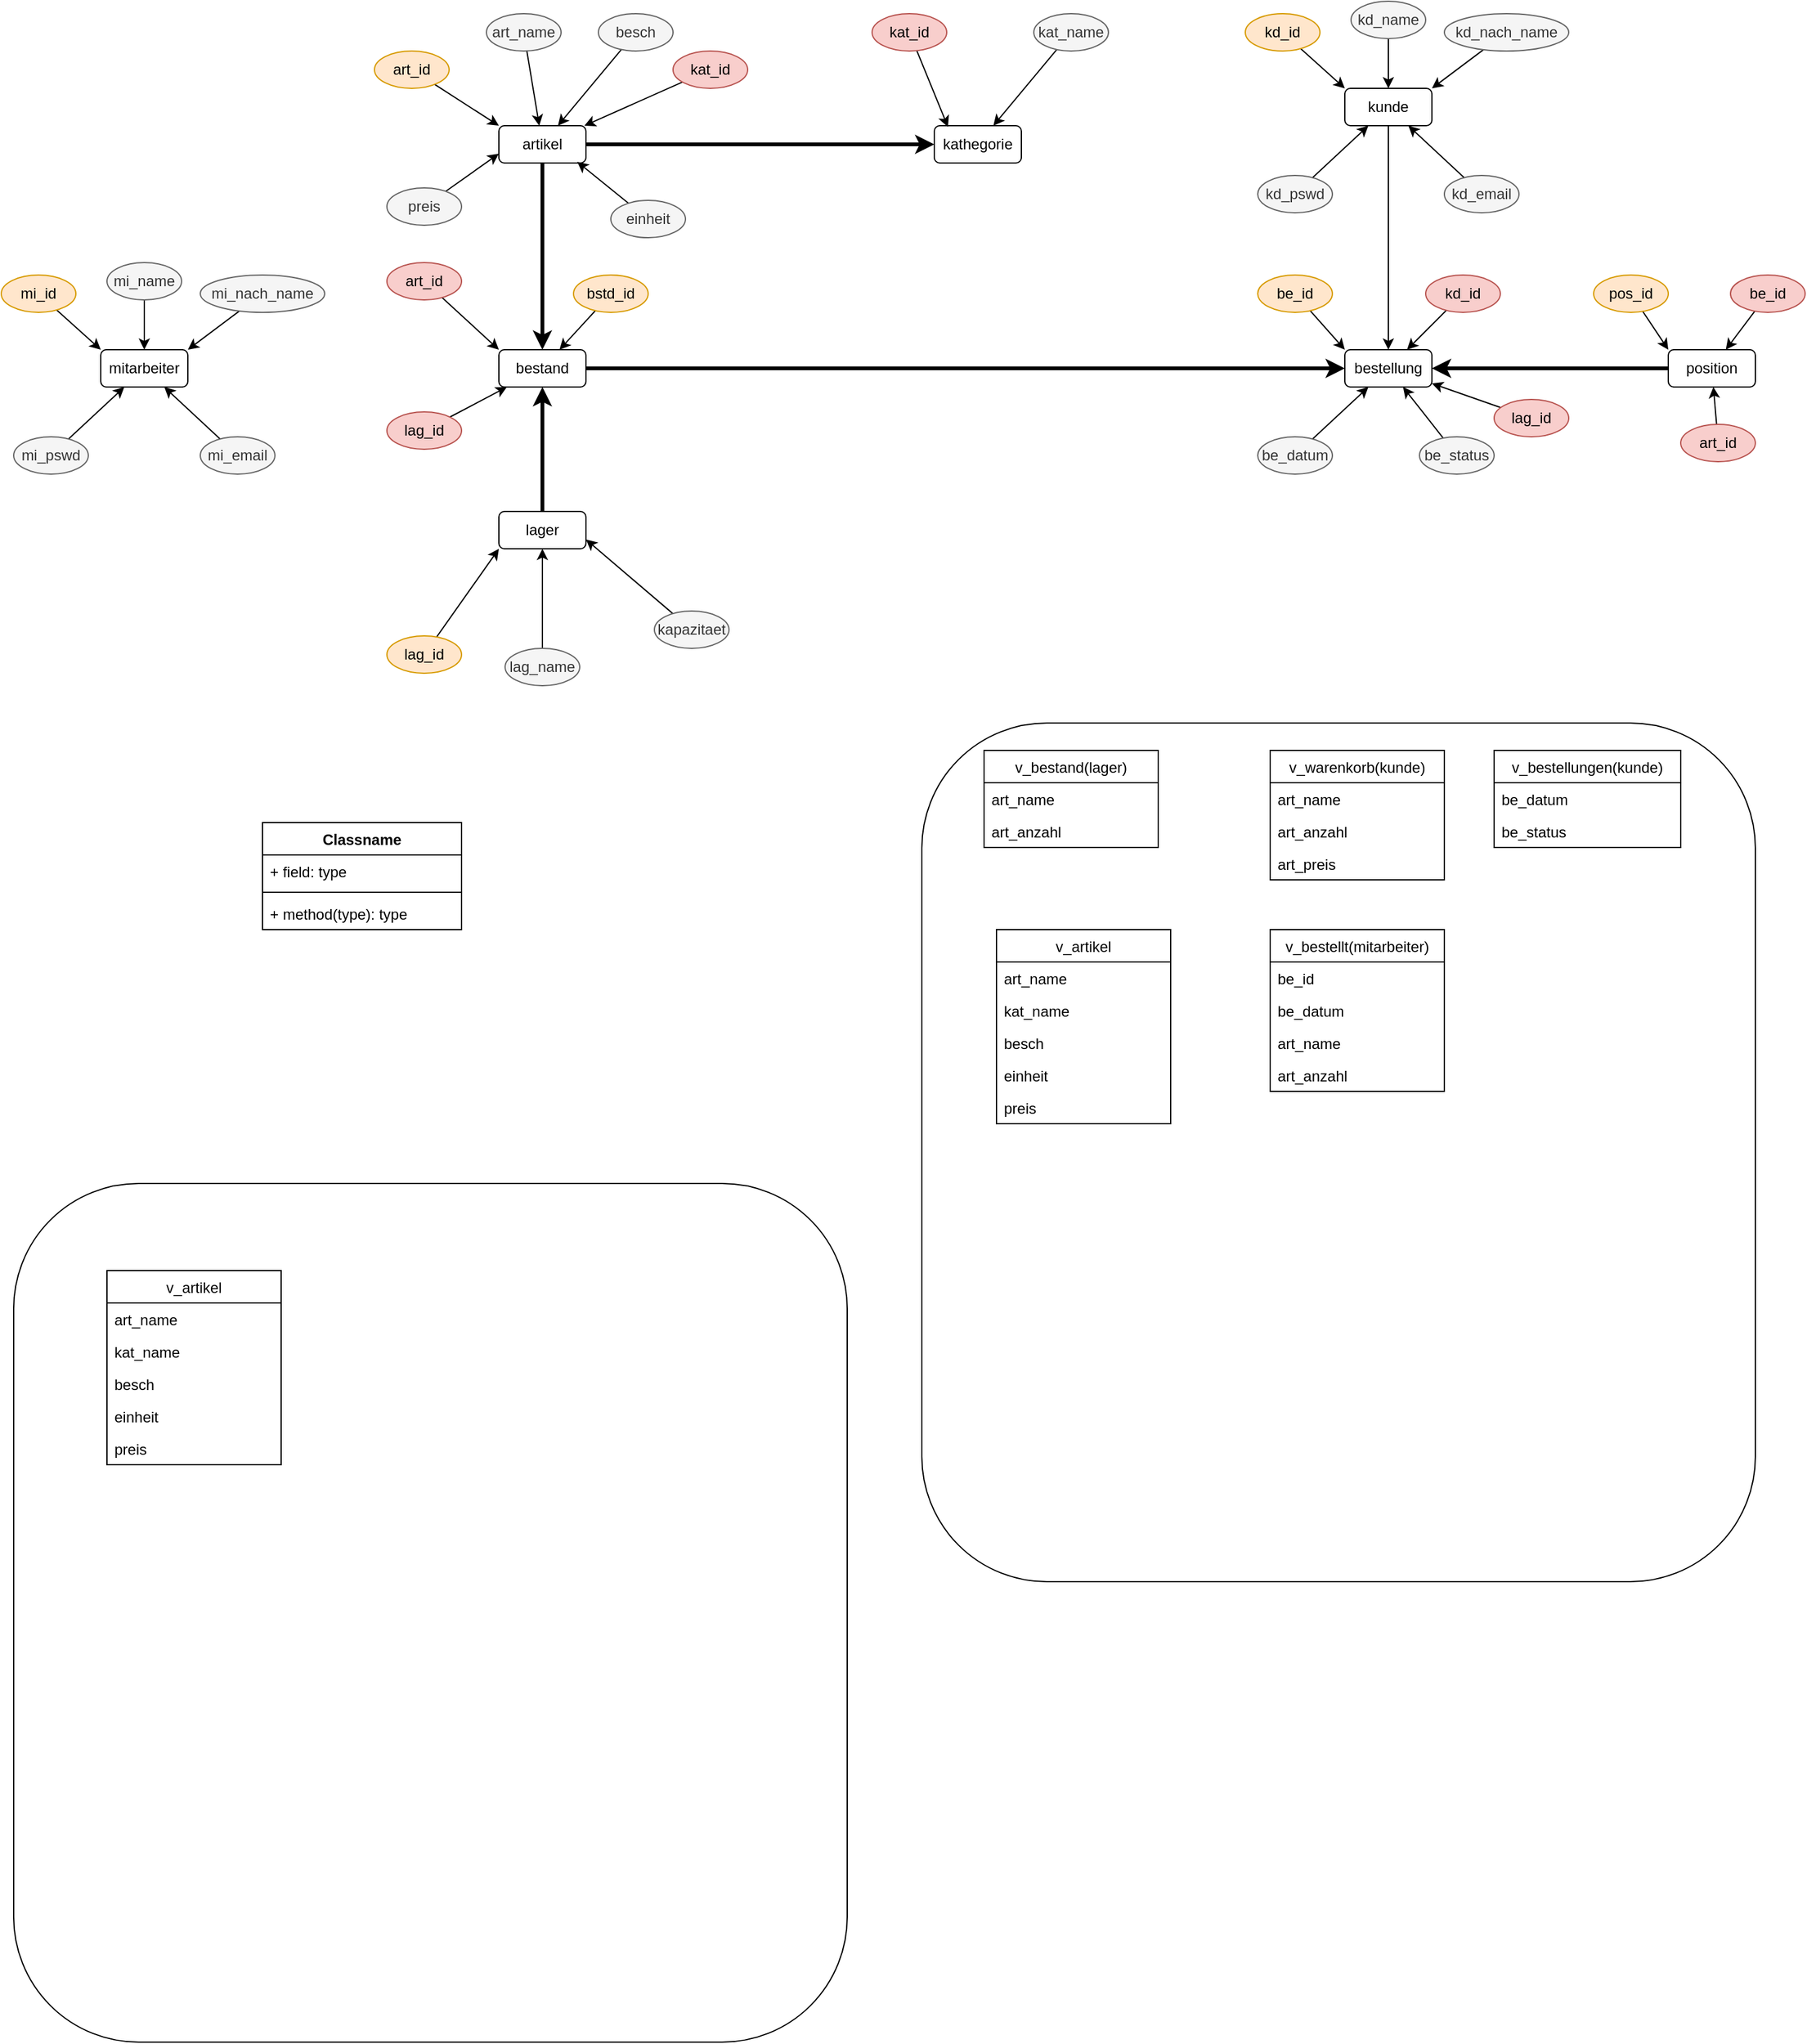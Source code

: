 <mxfile version="16.5.1" type="device"><diagram id="SMoqZXaSEB9i_IzYTSOd" name="Seite-1"><mxGraphModel dx="478" dy="881" grid="1" gridSize="10" guides="1" tooltips="1" connect="1" arrows="1" fold="1" page="1" pageScale="1" pageWidth="827" pageHeight="1169" math="0" shadow="0"><root><mxCell id="0"/><mxCell id="1" parent="0"/><mxCell id="fvi6XdDCNF4DvPLNHUX6-142" value="" style="rounded=1;whiteSpace=wrap;html=1;" vertex="1" parent="1"><mxGeometry x="810" y="900" width="670" height="690" as="geometry"/></mxCell><mxCell id="fvi6XdDCNF4DvPLNHUX6-33" style="edgeStyle=none;rounded=0;orthogonalLoop=1;jettySize=auto;html=1;entryX=0;entryY=0.5;entryDx=0;entryDy=0;strokeWidth=3;" edge="1" parent="1" source="fvi6XdDCNF4DvPLNHUX6-1" target="fvi6XdDCNF4DvPLNHUX6-17"><mxGeometry relative="1" as="geometry"/></mxCell><mxCell id="fvi6XdDCNF4DvPLNHUX6-61" style="edgeStyle=none;rounded=0;orthogonalLoop=1;jettySize=auto;html=1;entryX=0.5;entryY=0;entryDx=0;entryDy=0;strokeWidth=3;" edge="1" parent="1" source="fvi6XdDCNF4DvPLNHUX6-1" target="fvi6XdDCNF4DvPLNHUX6-47"><mxGeometry relative="1" as="geometry"/></mxCell><mxCell id="fvi6XdDCNF4DvPLNHUX6-1" value="artikel" style="rounded=1;whiteSpace=wrap;html=1;" vertex="1" parent="1"><mxGeometry x="470" y="420" width="70" height="30" as="geometry"/></mxCell><mxCell id="fvi6XdDCNF4DvPLNHUX6-4" style="rounded=0;orthogonalLoop=1;jettySize=auto;html=1;entryX=0;entryY=0;entryDx=0;entryDy=0;" edge="1" parent="1" source="fvi6XdDCNF4DvPLNHUX6-2" target="fvi6XdDCNF4DvPLNHUX6-1"><mxGeometry relative="1" as="geometry"/></mxCell><mxCell id="fvi6XdDCNF4DvPLNHUX6-2" value="art_id" style="ellipse;whiteSpace=wrap;html=1;fillColor=#ffe6cc;strokeColor=#d79b00;" vertex="1" parent="1"><mxGeometry x="370" y="360" width="60" height="30" as="geometry"/></mxCell><mxCell id="fvi6XdDCNF4DvPLNHUX6-5" value="" style="edgeStyle=none;rounded=0;orthogonalLoop=1;jettySize=auto;html=1;" edge="1" parent="1" source="fvi6XdDCNF4DvPLNHUX6-3" target="fvi6XdDCNF4DvPLNHUX6-1"><mxGeometry relative="1" as="geometry"/></mxCell><mxCell id="fvi6XdDCNF4DvPLNHUX6-3" value="art_name" style="ellipse;whiteSpace=wrap;html=1;fillColor=#f5f5f5;strokeColor=#666666;fontColor=#333333;" vertex="1" parent="1"><mxGeometry x="460" y="330" width="60" height="30" as="geometry"/></mxCell><mxCell id="fvi6XdDCNF4DvPLNHUX6-11" style="edgeStyle=none;rounded=0;orthogonalLoop=1;jettySize=auto;html=1;" edge="1" parent="1" source="fvi6XdDCNF4DvPLNHUX6-6" target="fvi6XdDCNF4DvPLNHUX6-1"><mxGeometry relative="1" as="geometry"/></mxCell><mxCell id="fvi6XdDCNF4DvPLNHUX6-6" value="besch" style="ellipse;whiteSpace=wrap;html=1;fillColor=#f5f5f5;strokeColor=#666666;fontColor=#333333;" vertex="1" parent="1"><mxGeometry x="550" y="330" width="60" height="30" as="geometry"/></mxCell><mxCell id="fvi6XdDCNF4DvPLNHUX6-12" value="" style="edgeStyle=none;rounded=0;orthogonalLoop=1;jettySize=auto;html=1;" edge="1" parent="1" source="fvi6XdDCNF4DvPLNHUX6-7" target="fvi6XdDCNF4DvPLNHUX6-1"><mxGeometry relative="1" as="geometry"/></mxCell><mxCell id="fvi6XdDCNF4DvPLNHUX6-7" value="kat_id" style="ellipse;whiteSpace=wrap;html=1;fillColor=#f8cecc;strokeColor=#b85450;" vertex="1" parent="1"><mxGeometry x="610" y="360" width="60" height="30" as="geometry"/></mxCell><mxCell id="fvi6XdDCNF4DvPLNHUX6-13" style="edgeStyle=none;rounded=0;orthogonalLoop=1;jettySize=auto;html=1;entryX=0.9;entryY=0.967;entryDx=0;entryDy=0;entryPerimeter=0;" edge="1" parent="1" source="fvi6XdDCNF4DvPLNHUX6-9" target="fvi6XdDCNF4DvPLNHUX6-1"><mxGeometry relative="1" as="geometry"/></mxCell><mxCell id="fvi6XdDCNF4DvPLNHUX6-9" value="einheit" style="ellipse;whiteSpace=wrap;html=1;fillColor=#f5f5f5;fontColor=#333333;strokeColor=#666666;" vertex="1" parent="1"><mxGeometry x="560" y="480" width="60" height="30" as="geometry"/></mxCell><mxCell id="fvi6XdDCNF4DvPLNHUX6-14" style="edgeStyle=none;rounded=0;orthogonalLoop=1;jettySize=auto;html=1;entryX=0;entryY=0.75;entryDx=0;entryDy=0;" edge="1" parent="1" source="fvi6XdDCNF4DvPLNHUX6-10" target="fvi6XdDCNF4DvPLNHUX6-1"><mxGeometry relative="1" as="geometry"><mxPoint x="520" y="460" as="targetPoint"/></mxGeometry></mxCell><mxCell id="fvi6XdDCNF4DvPLNHUX6-10" value="preis" style="ellipse;whiteSpace=wrap;html=1;fillColor=#f5f5f5;fontColor=#333333;strokeColor=#666666;" vertex="1" parent="1"><mxGeometry x="380" y="470" width="60" height="30" as="geometry"/></mxCell><mxCell id="fvi6XdDCNF4DvPLNHUX6-17" value="kathegorie" style="rounded=1;whiteSpace=wrap;html=1;" vertex="1" parent="1"><mxGeometry x="820" y="420" width="70" height="30" as="geometry"/></mxCell><mxCell id="fvi6XdDCNF4DvPLNHUX6-18" style="rounded=0;orthogonalLoop=1;jettySize=auto;html=1;entryX=0.157;entryY=0.033;entryDx=0;entryDy=0;entryPerimeter=0;" edge="1" parent="1" source="fvi6XdDCNF4DvPLNHUX6-19" target="fvi6XdDCNF4DvPLNHUX6-17"><mxGeometry relative="1" as="geometry"/></mxCell><mxCell id="fvi6XdDCNF4DvPLNHUX6-19" value="kat_id" style="ellipse;whiteSpace=wrap;html=1;fillColor=#f8cecc;strokeColor=#b85450;" vertex="1" parent="1"><mxGeometry x="770" y="330" width="60" height="30" as="geometry"/></mxCell><mxCell id="fvi6XdDCNF4DvPLNHUX6-20" value="" style="edgeStyle=none;rounded=0;orthogonalLoop=1;jettySize=auto;html=1;" edge="1" parent="1" source="fvi6XdDCNF4DvPLNHUX6-21" target="fvi6XdDCNF4DvPLNHUX6-17"><mxGeometry relative="1" as="geometry"/></mxCell><mxCell id="fvi6XdDCNF4DvPLNHUX6-21" value="kat_name" style="ellipse;whiteSpace=wrap;html=1;fillColor=#f5f5f5;fontColor=#333333;strokeColor=#666666;" vertex="1" parent="1"><mxGeometry x="900" y="330" width="60" height="30" as="geometry"/></mxCell><mxCell id="fvi6XdDCNF4DvPLNHUX6-63" style="edgeStyle=none;rounded=0;orthogonalLoop=1;jettySize=auto;html=1;entryX=0.5;entryY=1;entryDx=0;entryDy=0;strokeWidth=3;" edge="1" parent="1" source="fvi6XdDCNF4DvPLNHUX6-34" target="fvi6XdDCNF4DvPLNHUX6-47"><mxGeometry relative="1" as="geometry"/></mxCell><mxCell id="fvi6XdDCNF4DvPLNHUX6-34" value="lager" style="rounded=1;whiteSpace=wrap;html=1;" vertex="1" parent="1"><mxGeometry x="470" y="730" width="70" height="30" as="geometry"/></mxCell><mxCell id="fvi6XdDCNF4DvPLNHUX6-35" style="rounded=0;orthogonalLoop=1;jettySize=auto;html=1;entryX=0;entryY=1;entryDx=0;entryDy=0;" edge="1" parent="1" source="fvi6XdDCNF4DvPLNHUX6-36" target="fvi6XdDCNF4DvPLNHUX6-34"><mxGeometry relative="1" as="geometry"/></mxCell><mxCell id="fvi6XdDCNF4DvPLNHUX6-36" value="lag_id" style="ellipse;whiteSpace=wrap;html=1;fillColor=#ffe6cc;strokeColor=#d79b00;" vertex="1" parent="1"><mxGeometry x="380" y="830" width="60" height="30" as="geometry"/></mxCell><mxCell id="fvi6XdDCNF4DvPLNHUX6-37" value="" style="edgeStyle=none;rounded=0;orthogonalLoop=1;jettySize=auto;html=1;" edge="1" parent="1" source="fvi6XdDCNF4DvPLNHUX6-38" target="fvi6XdDCNF4DvPLNHUX6-34"><mxGeometry relative="1" as="geometry"/></mxCell><mxCell id="fvi6XdDCNF4DvPLNHUX6-38" value="lag_name" style="ellipse;whiteSpace=wrap;html=1;fillColor=#f5f5f5;fontColor=#333333;strokeColor=#666666;" vertex="1" parent="1"><mxGeometry x="475" y="840" width="60" height="30" as="geometry"/></mxCell><mxCell id="fvi6XdDCNF4DvPLNHUX6-43" style="edgeStyle=none;rounded=0;orthogonalLoop=1;jettySize=auto;html=1;entryX=1;entryY=0.75;entryDx=0;entryDy=0;" edge="1" parent="1" source="fvi6XdDCNF4DvPLNHUX6-44" target="fvi6XdDCNF4DvPLNHUX6-34"><mxGeometry relative="1" as="geometry"/></mxCell><mxCell id="fvi6XdDCNF4DvPLNHUX6-44" value="kapazitaet" style="ellipse;whiteSpace=wrap;html=1;fillColor=#f5f5f5;fontColor=#333333;strokeColor=#666666;" vertex="1" parent="1"><mxGeometry x="595" y="810" width="60" height="30" as="geometry"/></mxCell><mxCell id="fvi6XdDCNF4DvPLNHUX6-68" style="edgeStyle=none;rounded=0;orthogonalLoop=1;jettySize=auto;html=1;strokeWidth=3;" edge="1" parent="1" source="fvi6XdDCNF4DvPLNHUX6-47" target="fvi6XdDCNF4DvPLNHUX6-54"><mxGeometry relative="1" as="geometry"/></mxCell><mxCell id="fvi6XdDCNF4DvPLNHUX6-47" value="bestand" style="rounded=1;whiteSpace=wrap;html=1;" vertex="1" parent="1"><mxGeometry x="470" y="600" width="70" height="30" as="geometry"/></mxCell><mxCell id="fvi6XdDCNF4DvPLNHUX6-48" style="rounded=0;orthogonalLoop=1;jettySize=auto;html=1;" edge="1" parent="1" source="fvi6XdDCNF4DvPLNHUX6-49" target="fvi6XdDCNF4DvPLNHUX6-47"><mxGeometry relative="1" as="geometry"/></mxCell><mxCell id="fvi6XdDCNF4DvPLNHUX6-49" value="bstd_id" style="ellipse;whiteSpace=wrap;html=1;fillColor=#ffe6cc;strokeColor=#d79b00;" vertex="1" parent="1"><mxGeometry x="530" y="540" width="60" height="30" as="geometry"/></mxCell><mxCell id="fvi6XdDCNF4DvPLNHUX6-50" value="" style="edgeStyle=none;rounded=0;orthogonalLoop=1;jettySize=auto;html=1;" edge="1" parent="1" source="fvi6XdDCNF4DvPLNHUX6-51" target="fvi6XdDCNF4DvPLNHUX6-47"><mxGeometry relative="1" as="geometry"/></mxCell><mxCell id="fvi6XdDCNF4DvPLNHUX6-51" value="lag_id" style="ellipse;whiteSpace=wrap;html=1;fillColor=#f8cecc;strokeColor=#b85450;" vertex="1" parent="1"><mxGeometry x="380" y="650" width="60" height="30" as="geometry"/></mxCell><mxCell id="fvi6XdDCNF4DvPLNHUX6-52" style="edgeStyle=none;rounded=0;orthogonalLoop=1;jettySize=auto;html=1;entryX=0;entryY=0;entryDx=0;entryDy=0;" edge="1" parent="1" source="fvi6XdDCNF4DvPLNHUX6-53" target="fvi6XdDCNF4DvPLNHUX6-47"><mxGeometry relative="1" as="geometry"/></mxCell><mxCell id="fvi6XdDCNF4DvPLNHUX6-53" value="art_id" style="ellipse;whiteSpace=wrap;html=1;fillColor=#f8cecc;strokeColor=#b85450;" vertex="1" parent="1"><mxGeometry x="380" y="530" width="60" height="30" as="geometry"/></mxCell><mxCell id="fvi6XdDCNF4DvPLNHUX6-54" value="bestellung" style="rounded=1;whiteSpace=wrap;html=1;" vertex="1" parent="1"><mxGeometry x="1150" y="600" width="70" height="30" as="geometry"/></mxCell><mxCell id="fvi6XdDCNF4DvPLNHUX6-55" style="rounded=0;orthogonalLoop=1;jettySize=auto;html=1;entryX=0;entryY=0;entryDx=0;entryDy=0;" edge="1" parent="1" source="fvi6XdDCNF4DvPLNHUX6-56" target="fvi6XdDCNF4DvPLNHUX6-54"><mxGeometry relative="1" as="geometry"/></mxCell><mxCell id="fvi6XdDCNF4DvPLNHUX6-56" value="be_id" style="ellipse;whiteSpace=wrap;html=1;fillColor=#ffe6cc;strokeColor=#d79b00;" vertex="1" parent="1"><mxGeometry x="1080" y="540" width="60" height="30" as="geometry"/></mxCell><mxCell id="fvi6XdDCNF4DvPLNHUX6-57" value="" style="edgeStyle=none;rounded=0;orthogonalLoop=1;jettySize=auto;html=1;" edge="1" parent="1" source="fvi6XdDCNF4DvPLNHUX6-58" target="fvi6XdDCNF4DvPLNHUX6-54"><mxGeometry relative="1" as="geometry"/></mxCell><mxCell id="fvi6XdDCNF4DvPLNHUX6-58" value="kd_id" style="ellipse;whiteSpace=wrap;html=1;fillColor=#f8cecc;strokeColor=#b85450;" vertex="1" parent="1"><mxGeometry x="1215" y="540" width="60" height="30" as="geometry"/></mxCell><mxCell id="fvi6XdDCNF4DvPLNHUX6-59" style="edgeStyle=none;rounded=0;orthogonalLoop=1;jettySize=auto;html=1;" edge="1" parent="1" source="fvi6XdDCNF4DvPLNHUX6-60" target="fvi6XdDCNF4DvPLNHUX6-54"><mxGeometry relative="1" as="geometry"/></mxCell><mxCell id="fvi6XdDCNF4DvPLNHUX6-60" value="lag_id" style="ellipse;whiteSpace=wrap;html=1;fillColor=#f8cecc;strokeColor=#b85450;" vertex="1" parent="1"><mxGeometry x="1270" y="640" width="60" height="30" as="geometry"/></mxCell><mxCell id="fvi6XdDCNF4DvPLNHUX6-67" style="edgeStyle=none;rounded=0;orthogonalLoop=1;jettySize=auto;html=1;" edge="1" parent="1" source="fvi6XdDCNF4DvPLNHUX6-64" target="fvi6XdDCNF4DvPLNHUX6-54"><mxGeometry relative="1" as="geometry"/></mxCell><mxCell id="fvi6XdDCNF4DvPLNHUX6-64" value="be_status" style="ellipse;whiteSpace=wrap;html=1;fillColor=#f5f5f5;fontColor=#333333;strokeColor=#666666;" vertex="1" parent="1"><mxGeometry x="1210" y="670" width="60" height="30" as="geometry"/></mxCell><mxCell id="fvi6XdDCNF4DvPLNHUX6-66" style="edgeStyle=none;rounded=0;orthogonalLoop=1;jettySize=auto;html=1;" edge="1" parent="1" source="fvi6XdDCNF4DvPLNHUX6-65" target="fvi6XdDCNF4DvPLNHUX6-54"><mxGeometry relative="1" as="geometry"/></mxCell><mxCell id="fvi6XdDCNF4DvPLNHUX6-65" value="be_datum" style="ellipse;whiteSpace=wrap;html=1;fillColor=#f5f5f5;fontColor=#333333;strokeColor=#666666;" vertex="1" parent="1"><mxGeometry x="1080" y="670" width="60" height="30" as="geometry"/></mxCell><mxCell id="fvi6XdDCNF4DvPLNHUX6-80" style="edgeStyle=none;rounded=0;orthogonalLoop=1;jettySize=auto;html=1;entryX=0.5;entryY=0;entryDx=0;entryDy=0;" edge="1" parent="1" source="fvi6XdDCNF4DvPLNHUX6-69" target="fvi6XdDCNF4DvPLNHUX6-54"><mxGeometry relative="1" as="geometry"/></mxCell><mxCell id="fvi6XdDCNF4DvPLNHUX6-69" value="kunde" style="rounded=1;whiteSpace=wrap;html=1;" vertex="1" parent="1"><mxGeometry x="1150" y="390" width="70" height="30" as="geometry"/></mxCell><mxCell id="fvi6XdDCNF4DvPLNHUX6-70" style="rounded=0;orthogonalLoop=1;jettySize=auto;html=1;entryX=0;entryY=0;entryDx=0;entryDy=0;" edge="1" parent="1" source="fvi6XdDCNF4DvPLNHUX6-71" target="fvi6XdDCNF4DvPLNHUX6-69"><mxGeometry relative="1" as="geometry"/></mxCell><mxCell id="fvi6XdDCNF4DvPLNHUX6-71" value="kd_id" style="ellipse;whiteSpace=wrap;html=1;fillColor=#ffe6cc;strokeColor=#d79b00;" vertex="1" parent="1"><mxGeometry x="1070" y="330" width="60" height="30" as="geometry"/></mxCell><mxCell id="fvi6XdDCNF4DvPLNHUX6-72" value="" style="edgeStyle=none;rounded=0;orthogonalLoop=1;jettySize=auto;html=1;" edge="1" parent="1" source="fvi6XdDCNF4DvPLNHUX6-73" target="fvi6XdDCNF4DvPLNHUX6-69"><mxGeometry relative="1" as="geometry"/></mxCell><mxCell id="fvi6XdDCNF4DvPLNHUX6-73" value="kd_name" style="ellipse;whiteSpace=wrap;html=1;fillColor=#f5f5f5;strokeColor=#666666;fontColor=#333333;" vertex="1" parent="1"><mxGeometry x="1155" y="320" width="60" height="30" as="geometry"/></mxCell><mxCell id="fvi6XdDCNF4DvPLNHUX6-74" style="edgeStyle=none;rounded=0;orthogonalLoop=1;jettySize=auto;html=1;entryX=1;entryY=0;entryDx=0;entryDy=0;" edge="1" parent="1" source="fvi6XdDCNF4DvPLNHUX6-75" target="fvi6XdDCNF4DvPLNHUX6-69"><mxGeometry relative="1" as="geometry"/></mxCell><mxCell id="fvi6XdDCNF4DvPLNHUX6-75" value="kd_nach_name" style="ellipse;whiteSpace=wrap;html=1;fillColor=#f5f5f5;strokeColor=#666666;fontColor=#333333;" vertex="1" parent="1"><mxGeometry x="1230" y="330" width="100" height="30" as="geometry"/></mxCell><mxCell id="fvi6XdDCNF4DvPLNHUX6-76" style="edgeStyle=none;rounded=0;orthogonalLoop=1;jettySize=auto;html=1;" edge="1" parent="1" source="fvi6XdDCNF4DvPLNHUX6-77" target="fvi6XdDCNF4DvPLNHUX6-69"><mxGeometry relative="1" as="geometry"/></mxCell><mxCell id="fvi6XdDCNF4DvPLNHUX6-77" value="kd_email" style="ellipse;whiteSpace=wrap;html=1;fillColor=#f5f5f5;fontColor=#333333;strokeColor=#666666;" vertex="1" parent="1"><mxGeometry x="1230" y="460" width="60" height="30" as="geometry"/></mxCell><mxCell id="fvi6XdDCNF4DvPLNHUX6-78" style="edgeStyle=none;rounded=0;orthogonalLoop=1;jettySize=auto;html=1;" edge="1" parent="1" source="fvi6XdDCNF4DvPLNHUX6-79" target="fvi6XdDCNF4DvPLNHUX6-69"><mxGeometry relative="1" as="geometry"/></mxCell><mxCell id="fvi6XdDCNF4DvPLNHUX6-79" value="kd_pswd" style="ellipse;whiteSpace=wrap;html=1;fillColor=#f5f5f5;fontColor=#333333;strokeColor=#666666;" vertex="1" parent="1"><mxGeometry x="1080" y="460" width="60" height="30" as="geometry"/></mxCell><mxCell id="fvi6XdDCNF4DvPLNHUX6-92" style="edgeStyle=none;rounded=0;orthogonalLoop=1;jettySize=auto;html=1;entryX=1;entryY=0.5;entryDx=0;entryDy=0;strokeWidth=3;" edge="1" parent="1" source="fvi6XdDCNF4DvPLNHUX6-81" target="fvi6XdDCNF4DvPLNHUX6-54"><mxGeometry relative="1" as="geometry"/></mxCell><mxCell id="fvi6XdDCNF4DvPLNHUX6-81" value="position" style="rounded=1;whiteSpace=wrap;html=1;" vertex="1" parent="1"><mxGeometry x="1410" y="600" width="70" height="30" as="geometry"/></mxCell><mxCell id="fvi6XdDCNF4DvPLNHUX6-82" style="rounded=0;orthogonalLoop=1;jettySize=auto;html=1;entryX=0;entryY=0;entryDx=0;entryDy=0;" edge="1" parent="1" source="fvi6XdDCNF4DvPLNHUX6-83" target="fvi6XdDCNF4DvPLNHUX6-81"><mxGeometry relative="1" as="geometry"/></mxCell><mxCell id="fvi6XdDCNF4DvPLNHUX6-83" value="pos_id" style="ellipse;whiteSpace=wrap;html=1;fillColor=#ffe6cc;strokeColor=#d79b00;" vertex="1" parent="1"><mxGeometry x="1350" y="540" width="60" height="30" as="geometry"/></mxCell><mxCell id="fvi6XdDCNF4DvPLNHUX6-84" value="" style="edgeStyle=none;rounded=0;orthogonalLoop=1;jettySize=auto;html=1;" edge="1" parent="1" source="fvi6XdDCNF4DvPLNHUX6-85" target="fvi6XdDCNF4DvPLNHUX6-81"><mxGeometry relative="1" as="geometry"/></mxCell><mxCell id="fvi6XdDCNF4DvPLNHUX6-85" value="be_id" style="ellipse;whiteSpace=wrap;html=1;fillColor=#f8cecc;strokeColor=#b85450;" vertex="1" parent="1"><mxGeometry x="1460" y="540" width="60" height="30" as="geometry"/></mxCell><mxCell id="fvi6XdDCNF4DvPLNHUX6-88" style="edgeStyle=none;rounded=0;orthogonalLoop=1;jettySize=auto;html=1;" edge="1" parent="1" source="fvi6XdDCNF4DvPLNHUX6-89" target="fvi6XdDCNF4DvPLNHUX6-81"><mxGeometry relative="1" as="geometry"/></mxCell><mxCell id="fvi6XdDCNF4DvPLNHUX6-89" value="art_id" style="ellipse;whiteSpace=wrap;html=1;fillColor=#f8cecc;strokeColor=#b85450;" vertex="1" parent="1"><mxGeometry x="1420" y="660" width="60" height="30" as="geometry"/></mxCell><mxCell id="fvi6XdDCNF4DvPLNHUX6-100" value="mitarbeiter" style="rounded=1;whiteSpace=wrap;html=1;" vertex="1" parent="1"><mxGeometry x="150" y="600" width="70" height="30" as="geometry"/></mxCell><mxCell id="fvi6XdDCNF4DvPLNHUX6-101" style="rounded=0;orthogonalLoop=1;jettySize=auto;html=1;entryX=0;entryY=0;entryDx=0;entryDy=0;" edge="1" parent="1" source="fvi6XdDCNF4DvPLNHUX6-102" target="fvi6XdDCNF4DvPLNHUX6-100"><mxGeometry relative="1" as="geometry"/></mxCell><mxCell id="fvi6XdDCNF4DvPLNHUX6-102" value="mi_id" style="ellipse;whiteSpace=wrap;html=1;fillColor=#ffe6cc;strokeColor=#d79b00;" vertex="1" parent="1"><mxGeometry x="70" y="540" width="60" height="30" as="geometry"/></mxCell><mxCell id="fvi6XdDCNF4DvPLNHUX6-103" value="" style="edgeStyle=none;rounded=0;orthogonalLoop=1;jettySize=auto;html=1;" edge="1" parent="1" source="fvi6XdDCNF4DvPLNHUX6-104" target="fvi6XdDCNF4DvPLNHUX6-100"><mxGeometry relative="1" as="geometry"/></mxCell><mxCell id="fvi6XdDCNF4DvPLNHUX6-104" value="mi_name" style="ellipse;whiteSpace=wrap;html=1;fillColor=#f5f5f5;strokeColor=#666666;fontColor=#333333;" vertex="1" parent="1"><mxGeometry x="155" y="530" width="60" height="30" as="geometry"/></mxCell><mxCell id="fvi6XdDCNF4DvPLNHUX6-105" style="edgeStyle=none;rounded=0;orthogonalLoop=1;jettySize=auto;html=1;entryX=1;entryY=0;entryDx=0;entryDy=0;" edge="1" parent="1" source="fvi6XdDCNF4DvPLNHUX6-106" target="fvi6XdDCNF4DvPLNHUX6-100"><mxGeometry relative="1" as="geometry"/></mxCell><mxCell id="fvi6XdDCNF4DvPLNHUX6-106" value="mi_nach_name" style="ellipse;whiteSpace=wrap;html=1;fillColor=#f5f5f5;strokeColor=#666666;fontColor=#333333;" vertex="1" parent="1"><mxGeometry x="230" y="540" width="100" height="30" as="geometry"/></mxCell><mxCell id="fvi6XdDCNF4DvPLNHUX6-107" style="edgeStyle=none;rounded=0;orthogonalLoop=1;jettySize=auto;html=1;" edge="1" parent="1" source="fvi6XdDCNF4DvPLNHUX6-108" target="fvi6XdDCNF4DvPLNHUX6-100"><mxGeometry relative="1" as="geometry"/></mxCell><mxCell id="fvi6XdDCNF4DvPLNHUX6-108" value="mi_email" style="ellipse;whiteSpace=wrap;html=1;fillColor=#f5f5f5;fontColor=#333333;strokeColor=#666666;" vertex="1" parent="1"><mxGeometry x="230" y="670" width="60" height="30" as="geometry"/></mxCell><mxCell id="fvi6XdDCNF4DvPLNHUX6-109" style="edgeStyle=none;rounded=0;orthogonalLoop=1;jettySize=auto;html=1;" edge="1" parent="1" source="fvi6XdDCNF4DvPLNHUX6-110" target="fvi6XdDCNF4DvPLNHUX6-100"><mxGeometry relative="1" as="geometry"/></mxCell><mxCell id="fvi6XdDCNF4DvPLNHUX6-110" value="mi_pswd" style="ellipse;whiteSpace=wrap;html=1;fillColor=#f5f5f5;fontColor=#333333;strokeColor=#666666;" vertex="1" parent="1"><mxGeometry x="80" y="670" width="60" height="30" as="geometry"/></mxCell><mxCell id="fvi6XdDCNF4DvPLNHUX6-111" value="Classname" style="swimlane;fontStyle=1;align=center;verticalAlign=top;childLayout=stackLayout;horizontal=1;startSize=26;horizontalStack=0;resizeParent=1;resizeParentMax=0;resizeLast=0;collapsible=1;marginBottom=0;" vertex="1" parent="1"><mxGeometry x="280" y="980" width="160" height="86" as="geometry"/></mxCell><mxCell id="fvi6XdDCNF4DvPLNHUX6-112" value="+ field: type" style="text;strokeColor=none;fillColor=none;align=left;verticalAlign=top;spacingLeft=4;spacingRight=4;overflow=hidden;rotatable=0;points=[[0,0.5],[1,0.5]];portConstraint=eastwest;" vertex="1" parent="fvi6XdDCNF4DvPLNHUX6-111"><mxGeometry y="26" width="160" height="26" as="geometry"/></mxCell><mxCell id="fvi6XdDCNF4DvPLNHUX6-113" value="" style="line;strokeWidth=1;fillColor=none;align=left;verticalAlign=middle;spacingTop=-1;spacingLeft=3;spacingRight=3;rotatable=0;labelPosition=right;points=[];portConstraint=eastwest;" vertex="1" parent="fvi6XdDCNF4DvPLNHUX6-111"><mxGeometry y="52" width="160" height="8" as="geometry"/></mxCell><mxCell id="fvi6XdDCNF4DvPLNHUX6-114" value="+ method(type): type" style="text;strokeColor=none;fillColor=none;align=left;verticalAlign=top;spacingLeft=4;spacingRight=4;overflow=hidden;rotatable=0;points=[[0,0.5],[1,0.5]];portConstraint=eastwest;" vertex="1" parent="fvi6XdDCNF4DvPLNHUX6-111"><mxGeometry y="60" width="160" height="26" as="geometry"/></mxCell><mxCell id="fvi6XdDCNF4DvPLNHUX6-115" value="v_bestand(lager)" style="swimlane;fontStyle=0;childLayout=stackLayout;horizontal=1;startSize=26;fillColor=none;horizontalStack=0;resizeParent=1;resizeParentMax=0;resizeLast=0;collapsible=1;marginBottom=0;" vertex="1" parent="1"><mxGeometry x="860" y="922" width="140" height="78" as="geometry"/></mxCell><mxCell id="fvi6XdDCNF4DvPLNHUX6-116" value="art_name" style="text;strokeColor=none;fillColor=none;align=left;verticalAlign=top;spacingLeft=4;spacingRight=4;overflow=hidden;rotatable=0;points=[[0,0.5],[1,0.5]];portConstraint=eastwest;" vertex="1" parent="fvi6XdDCNF4DvPLNHUX6-115"><mxGeometry y="26" width="140" height="26" as="geometry"/></mxCell><mxCell id="fvi6XdDCNF4DvPLNHUX6-117" value="art_anzahl" style="text;strokeColor=none;fillColor=none;align=left;verticalAlign=top;spacingLeft=4;spacingRight=4;overflow=hidden;rotatable=0;points=[[0,0.5],[1,0.5]];portConstraint=eastwest;" vertex="1" parent="fvi6XdDCNF4DvPLNHUX6-115"><mxGeometry y="52" width="140" height="26" as="geometry"/></mxCell><mxCell id="fvi6XdDCNF4DvPLNHUX6-119" value="v_warenkorb(kunde)" style="swimlane;fontStyle=0;childLayout=stackLayout;horizontal=1;startSize=26;fillColor=none;horizontalStack=0;resizeParent=1;resizeParentMax=0;resizeLast=0;collapsible=1;marginBottom=0;" vertex="1" parent="1"><mxGeometry x="1090" y="922" width="140" height="104" as="geometry"/></mxCell><mxCell id="fvi6XdDCNF4DvPLNHUX6-120" value="art_name" style="text;strokeColor=none;fillColor=none;align=left;verticalAlign=top;spacingLeft=4;spacingRight=4;overflow=hidden;rotatable=0;points=[[0,0.5],[1,0.5]];portConstraint=eastwest;" vertex="1" parent="fvi6XdDCNF4DvPLNHUX6-119"><mxGeometry y="26" width="140" height="26" as="geometry"/></mxCell><mxCell id="fvi6XdDCNF4DvPLNHUX6-123" value="art_anzahl" style="text;strokeColor=none;fillColor=none;align=left;verticalAlign=top;spacingLeft=4;spacingRight=4;overflow=hidden;rotatable=0;points=[[0,0.5],[1,0.5]];portConstraint=eastwest;" vertex="1" parent="fvi6XdDCNF4DvPLNHUX6-119"><mxGeometry y="52" width="140" height="26" as="geometry"/></mxCell><mxCell id="fvi6XdDCNF4DvPLNHUX6-121" value="art_preis" style="text;strokeColor=none;fillColor=none;align=left;verticalAlign=top;spacingLeft=4;spacingRight=4;overflow=hidden;rotatable=0;points=[[0,0.5],[1,0.5]];portConstraint=eastwest;" vertex="1" parent="fvi6XdDCNF4DvPLNHUX6-119"><mxGeometry y="78" width="140" height="26" as="geometry"/></mxCell><mxCell id="fvi6XdDCNF4DvPLNHUX6-124" value="v_bestellungen(kunde)" style="swimlane;fontStyle=0;childLayout=stackLayout;horizontal=1;startSize=26;fillColor=none;horizontalStack=0;resizeParent=1;resizeParentMax=0;resizeLast=0;collapsible=1;marginBottom=0;" vertex="1" parent="1"><mxGeometry x="1270" y="922" width="150" height="78" as="geometry"/></mxCell><mxCell id="fvi6XdDCNF4DvPLNHUX6-125" value="be_datum" style="text;strokeColor=none;fillColor=none;align=left;verticalAlign=top;spacingLeft=4;spacingRight=4;overflow=hidden;rotatable=0;points=[[0,0.5],[1,0.5]];portConstraint=eastwest;" vertex="1" parent="fvi6XdDCNF4DvPLNHUX6-124"><mxGeometry y="26" width="150" height="26" as="geometry"/></mxCell><mxCell id="fvi6XdDCNF4DvPLNHUX6-126" value="be_status" style="text;strokeColor=none;fillColor=none;align=left;verticalAlign=top;spacingLeft=4;spacingRight=4;overflow=hidden;rotatable=0;points=[[0,0.5],[1,0.5]];portConstraint=eastwest;" vertex="1" parent="fvi6XdDCNF4DvPLNHUX6-124"><mxGeometry y="52" width="150" height="26" as="geometry"/></mxCell><mxCell id="fvi6XdDCNF4DvPLNHUX6-128" value="v_bestellt(mitarbeiter)" style="swimlane;fontStyle=0;childLayout=stackLayout;horizontal=1;startSize=26;fillColor=none;horizontalStack=0;resizeParent=1;resizeParentMax=0;resizeLast=0;collapsible=1;marginBottom=0;" vertex="1" parent="1"><mxGeometry x="1090" y="1066" width="140" height="130" as="geometry"/></mxCell><mxCell id="fvi6XdDCNF4DvPLNHUX6-131" value="be_id" style="text;strokeColor=none;fillColor=none;align=left;verticalAlign=top;spacingLeft=4;spacingRight=4;overflow=hidden;rotatable=0;points=[[0,0.5],[1,0.5]];portConstraint=eastwest;" vertex="1" parent="fvi6XdDCNF4DvPLNHUX6-128"><mxGeometry y="26" width="140" height="26" as="geometry"/></mxCell><mxCell id="fvi6XdDCNF4DvPLNHUX6-129" value="be_datum" style="text;strokeColor=none;fillColor=none;align=left;verticalAlign=top;spacingLeft=4;spacingRight=4;overflow=hidden;rotatable=0;points=[[0,0.5],[1,0.5]];portConstraint=eastwest;" vertex="1" parent="fvi6XdDCNF4DvPLNHUX6-128"><mxGeometry y="52" width="140" height="26" as="geometry"/></mxCell><mxCell id="fvi6XdDCNF4DvPLNHUX6-132" value="art_name" style="text;strokeColor=none;fillColor=none;align=left;verticalAlign=top;spacingLeft=4;spacingRight=4;overflow=hidden;rotatable=0;points=[[0,0.5],[1,0.5]];portConstraint=eastwest;" vertex="1" parent="fvi6XdDCNF4DvPLNHUX6-128"><mxGeometry y="78" width="140" height="26" as="geometry"/></mxCell><mxCell id="fvi6XdDCNF4DvPLNHUX6-133" value="art_anzahl" style="text;strokeColor=none;fillColor=none;align=left;verticalAlign=top;spacingLeft=4;spacingRight=4;overflow=hidden;rotatable=0;points=[[0,0.5],[1,0.5]];portConstraint=eastwest;" vertex="1" parent="fvi6XdDCNF4DvPLNHUX6-128"><mxGeometry y="104" width="140" height="26" as="geometry"/></mxCell><mxCell id="fvi6XdDCNF4DvPLNHUX6-135" value="v_artikel" style="swimlane;fontStyle=0;childLayout=stackLayout;horizontal=1;startSize=26;fillColor=none;horizontalStack=0;resizeParent=1;resizeParentMax=0;resizeLast=0;collapsible=1;marginBottom=0;" vertex="1" parent="1"><mxGeometry x="870" y="1066" width="140" height="156" as="geometry"/></mxCell><mxCell id="fvi6XdDCNF4DvPLNHUX6-137" value="art_name" style="text;strokeColor=none;fillColor=none;align=left;verticalAlign=top;spacingLeft=4;spacingRight=4;overflow=hidden;rotatable=0;points=[[0,0.5],[1,0.5]];portConstraint=eastwest;" vertex="1" parent="fvi6XdDCNF4DvPLNHUX6-135"><mxGeometry y="26" width="140" height="26" as="geometry"/></mxCell><mxCell id="fvi6XdDCNF4DvPLNHUX6-138" value="kat_name" style="text;strokeColor=none;fillColor=none;align=left;verticalAlign=top;spacingLeft=4;spacingRight=4;overflow=hidden;rotatable=0;points=[[0,0.5],[1,0.5]];portConstraint=eastwest;" vertex="1" parent="fvi6XdDCNF4DvPLNHUX6-135"><mxGeometry y="52" width="140" height="26" as="geometry"/></mxCell><mxCell id="fvi6XdDCNF4DvPLNHUX6-140" value="besch" style="text;strokeColor=none;fillColor=none;align=left;verticalAlign=top;spacingLeft=4;spacingRight=4;overflow=hidden;rotatable=0;points=[[0,0.5],[1,0.5]];portConstraint=eastwest;" vertex="1" parent="fvi6XdDCNF4DvPLNHUX6-135"><mxGeometry y="78" width="140" height="26" as="geometry"/></mxCell><mxCell id="fvi6XdDCNF4DvPLNHUX6-139" value="einheit" style="text;strokeColor=none;fillColor=none;align=left;verticalAlign=top;spacingLeft=4;spacingRight=4;overflow=hidden;rotatable=0;points=[[0,0.5],[1,0.5]];portConstraint=eastwest;" vertex="1" parent="fvi6XdDCNF4DvPLNHUX6-135"><mxGeometry y="104" width="140" height="26" as="geometry"/></mxCell><mxCell id="fvi6XdDCNF4DvPLNHUX6-141" value="preis" style="text;strokeColor=none;fillColor=none;align=left;verticalAlign=top;spacingLeft=4;spacingRight=4;overflow=hidden;rotatable=0;points=[[0,0.5],[1,0.5]];portConstraint=eastwest;" vertex="1" parent="fvi6XdDCNF4DvPLNHUX6-135"><mxGeometry y="130" width="140" height="26" as="geometry"/></mxCell><mxCell id="fvi6XdDCNF4DvPLNHUX6-143" value="" style="rounded=1;whiteSpace=wrap;html=1;" vertex="1" parent="1"><mxGeometry x="80" y="1270" width="670" height="690" as="geometry"/></mxCell><mxCell id="fvi6XdDCNF4DvPLNHUX6-144" value="v_artikel" style="swimlane;fontStyle=0;childLayout=stackLayout;horizontal=1;startSize=26;fillColor=none;horizontalStack=0;resizeParent=1;resizeParentMax=0;resizeLast=0;collapsible=1;marginBottom=0;" vertex="1" parent="1"><mxGeometry x="155" y="1340" width="140" height="156" as="geometry"/></mxCell><mxCell id="fvi6XdDCNF4DvPLNHUX6-145" value="art_name" style="text;strokeColor=none;fillColor=none;align=left;verticalAlign=top;spacingLeft=4;spacingRight=4;overflow=hidden;rotatable=0;points=[[0,0.5],[1,0.5]];portConstraint=eastwest;" vertex="1" parent="fvi6XdDCNF4DvPLNHUX6-144"><mxGeometry y="26" width="140" height="26" as="geometry"/></mxCell><mxCell id="fvi6XdDCNF4DvPLNHUX6-146" value="kat_name" style="text;strokeColor=none;fillColor=none;align=left;verticalAlign=top;spacingLeft=4;spacingRight=4;overflow=hidden;rotatable=0;points=[[0,0.5],[1,0.5]];portConstraint=eastwest;" vertex="1" parent="fvi6XdDCNF4DvPLNHUX6-144"><mxGeometry y="52" width="140" height="26" as="geometry"/></mxCell><mxCell id="fvi6XdDCNF4DvPLNHUX6-147" value="besch" style="text;strokeColor=none;fillColor=none;align=left;verticalAlign=top;spacingLeft=4;spacingRight=4;overflow=hidden;rotatable=0;points=[[0,0.5],[1,0.5]];portConstraint=eastwest;" vertex="1" parent="fvi6XdDCNF4DvPLNHUX6-144"><mxGeometry y="78" width="140" height="26" as="geometry"/></mxCell><mxCell id="fvi6XdDCNF4DvPLNHUX6-148" value="einheit" style="text;strokeColor=none;fillColor=none;align=left;verticalAlign=top;spacingLeft=4;spacingRight=4;overflow=hidden;rotatable=0;points=[[0,0.5],[1,0.5]];portConstraint=eastwest;" vertex="1" parent="fvi6XdDCNF4DvPLNHUX6-144"><mxGeometry y="104" width="140" height="26" as="geometry"/></mxCell><mxCell id="fvi6XdDCNF4DvPLNHUX6-149" value="preis" style="text;strokeColor=none;fillColor=none;align=left;verticalAlign=top;spacingLeft=4;spacingRight=4;overflow=hidden;rotatable=0;points=[[0,0.5],[1,0.5]];portConstraint=eastwest;" vertex="1" parent="fvi6XdDCNF4DvPLNHUX6-144"><mxGeometry y="130" width="140" height="26" as="geometry"/></mxCell></root></mxGraphModel></diagram></mxfile>